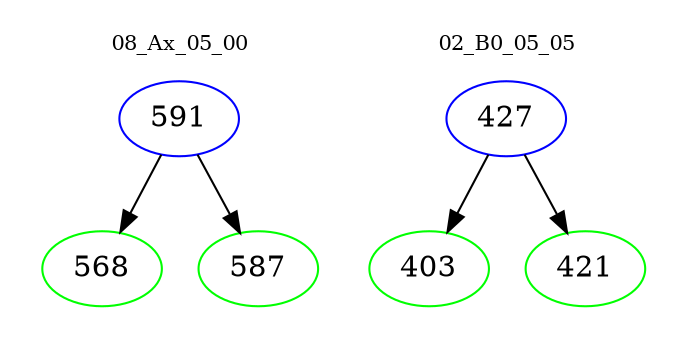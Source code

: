 digraph{
subgraph cluster_0 {
color = white
label = "08_Ax_05_00";
fontsize=10;
T0_591 [label="591", color="blue"]
T0_591 -> T0_568 [color="black"]
T0_568 [label="568", color="green"]
T0_591 -> T0_587 [color="black"]
T0_587 [label="587", color="green"]
}
subgraph cluster_1 {
color = white
label = "02_B0_05_05";
fontsize=10;
T1_427 [label="427", color="blue"]
T1_427 -> T1_403 [color="black"]
T1_403 [label="403", color="green"]
T1_427 -> T1_421 [color="black"]
T1_421 [label="421", color="green"]
}
}
